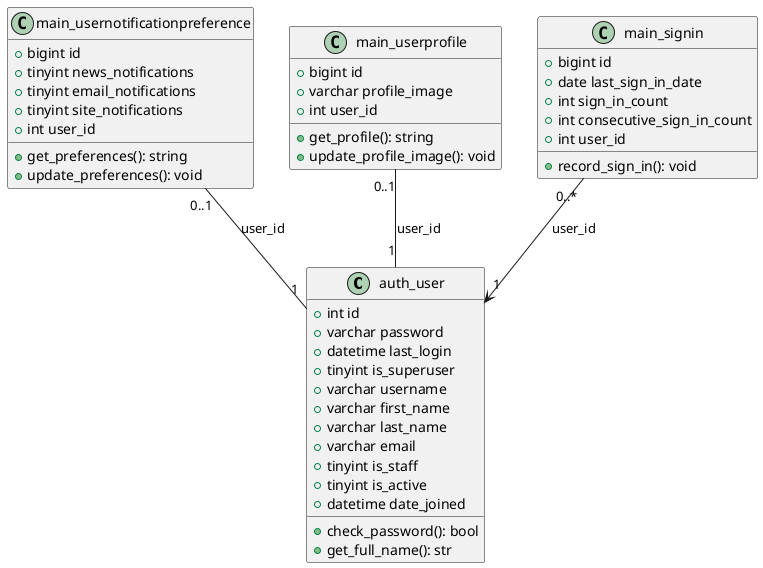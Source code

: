 @startuml

class auth_user {
  +int id
  +varchar password
  +datetime last_login
  +tinyint is_superuser
  +varchar username
  +varchar first_name
  +varchar last_name
  +varchar email
  +tinyint is_staff
  +tinyint is_active
  +datetime date_joined
  +check_password(): bool
  +get_full_name(): str
}

class main_usernotificationpreference {
  +bigint id
  +tinyint news_notifications
  +tinyint email_notifications
  +tinyint site_notifications
  +int user_id
  +get_preferences(): string
  +update_preferences(): void
}

class main_userprofile {
  +bigint id
  +varchar profile_image
  +int user_id
  +get_profile(): string
  +update_profile_image(): void
}

class main_signin {
  +bigint id
  +date last_sign_in_date
  +int sign_in_count
  +int consecutive_sign_in_count
  +int user_id
  +record_sign_in(): void
}

main_usernotificationpreference "0..1" -- "1" auth_user : "user_id"
main_userprofile "0..1" -- "1" auth_user : "user_id"
main_signin "0..*" --> "1" auth_user : "user_id"

@enduml
